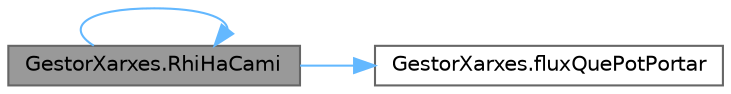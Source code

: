 digraph "GestorXarxes.RhiHaCami"
{
 // LATEX_PDF_SIZE
  bgcolor="transparent";
  edge [fontname=Helvetica,fontsize=10,labelfontname=Helvetica,labelfontsize=10];
  node [fontname=Helvetica,fontsize=10,shape=box,height=0.2,width=0.4];
  rankdir="LR";
  Node1 [id="Node000001",label="GestorXarxes.RhiHaCami",height=0.2,width=0.4,color="gray40", fillcolor="grey60", style="filled", fontcolor="black",tooltip="Retorna si hi ha camí de n1 a n2."];
  Node1 -> Node2 [id="edge1_Node000001_Node000002",color="steelblue1",style="solid",tooltip=" "];
  Node2 [id="Node000002",label="GestorXarxes.fluxQuePotPortar",height=0.2,width=0.4,color="grey40", fillcolor="white", style="filled",URL="$class_gestor_xarxes.html#a63fec1e61150e63c401b34a414c67b83",tooltip="Flux que pot portar."];
  Node1 -> Node1 [id="edge2_Node000001_Node000001",color="steelblue1",style="solid",tooltip=" "];
}
